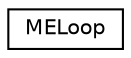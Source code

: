 digraph "Graphical Class Hierarchy"
{
  edge [fontname="Helvetica",fontsize="10",labelfontname="Helvetica",labelfontsize="10"];
  node [fontname="Helvetica",fontsize="10",shape=record];
  rankdir="LR";
  Node0 [label="MELoop",height=0.2,width=0.4,color="black", fillcolor="white", style="filled",URL="$df/d2a/class_m_e_loop.html",tooltip="The main mesocopic simulation loop. "];
}
